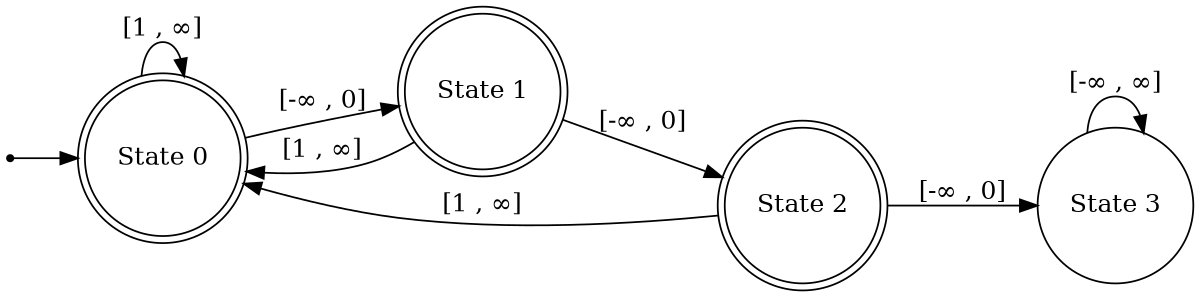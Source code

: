 digraph finite_state_machine {
	rankdir=LR size="8,5"
	node [shape=doublecircle]
	"State 0"
	"State 1"
	"State 2"
	node [shape=circle]
	"State 0" -> "State 0" [label="[1 , ∞]"]
	"State 0" -> "State 1" [label="[-∞ , 0]"]
	"State 1" -> "State 0" [label="[1 , ∞]"]
	"State 1" -> "State 2" [label="[-∞ , 0]"]
	"State 2" -> "State 0" [label="[1 , ∞]"]
	"State 2" -> "State 3" [label="[-∞ , 0]"]
	"State 3" -> "State 3" [label="[-∞ , ∞]"]
	node [shape=point]
	start
	start -> "State 0"
}